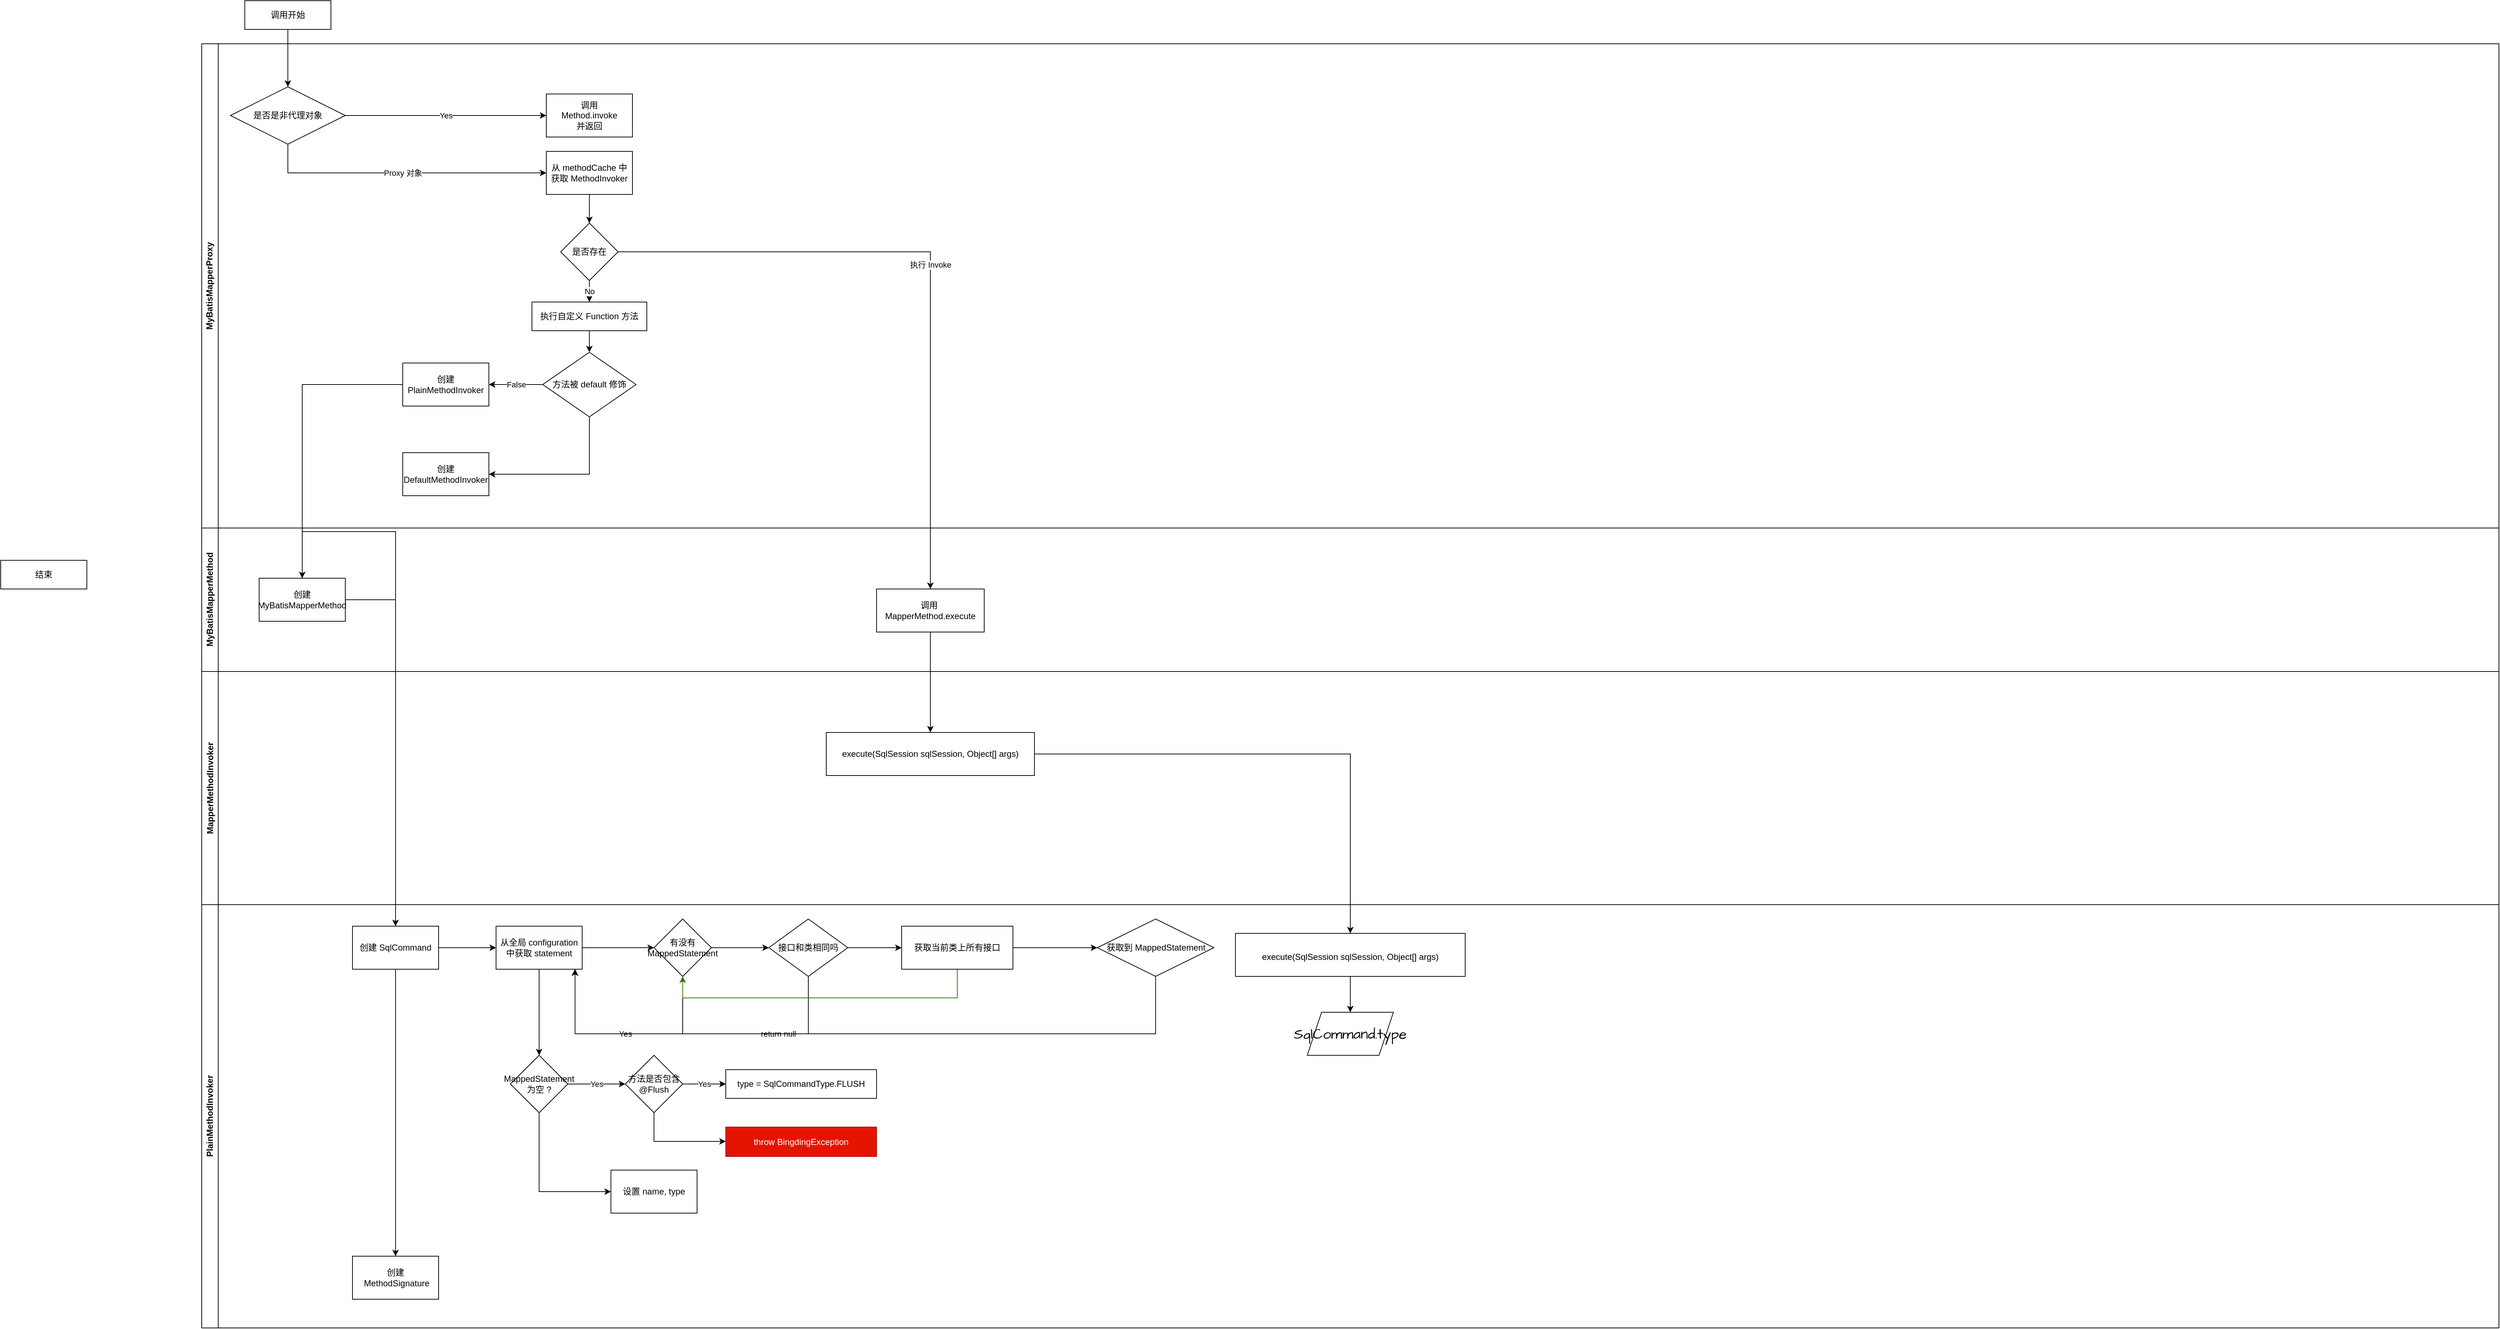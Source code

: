 <mxfile version="21.3.7" type="github">
  <diagram id="C5RBs43oDa-KdzZeNtuy" name="Page-1">
    <mxGraphModel dx="3521" dy="1545" grid="1" gridSize="10" guides="1" tooltips="1" connect="1" arrows="1" fold="1" page="1" pageScale="1" pageWidth="827" pageHeight="1169" math="0" shadow="0">
      <root>
        <mxCell id="WIyWlLk6GJQsqaUBKTNV-0" />
        <mxCell id="WIyWlLk6GJQsqaUBKTNV-1" parent="WIyWlLk6GJQsqaUBKTNV-0" />
        <mxCell id="FX1WW6UfW3RBcX6lJCIJ-9" value="" style="edgeStyle=orthogonalEdgeStyle;rounded=0;orthogonalLoop=1;jettySize=auto;html=1;" edge="1" parent="WIyWlLk6GJQsqaUBKTNV-1" source="WIyWlLk6GJQsqaUBKTNV-3" target="FX1WW6UfW3RBcX6lJCIJ-8">
          <mxGeometry relative="1" as="geometry" />
        </mxCell>
        <mxCell id="WIyWlLk6GJQsqaUBKTNV-3" value="调用开始" style="rounded=0;whiteSpace=wrap;html=1;fontSize=12;glass=0;strokeWidth=1;shadow=0;" parent="WIyWlLk6GJQsqaUBKTNV-1" vertex="1">
          <mxGeometry x="110" y="30" width="120" height="40" as="geometry" />
        </mxCell>
        <mxCell id="WIyWlLk6GJQsqaUBKTNV-11" value="结束" style="rounded=0;whiteSpace=wrap;html=1;fontSize=12;glass=0;strokeWidth=1;shadow=0;" parent="WIyWlLk6GJQsqaUBKTNV-1" vertex="1">
          <mxGeometry x="-230" y="810" width="120" height="40" as="geometry" />
        </mxCell>
        <mxCell id="FX1WW6UfW3RBcX6lJCIJ-4" value="MyBatisMapperProxy" style="swimlane;horizontal=0;whiteSpace=wrap;html=1;rounded=0;" vertex="1" parent="WIyWlLk6GJQsqaUBKTNV-1">
          <mxGeometry x="50" y="90" width="3200" height="675" as="geometry" />
        </mxCell>
        <mxCell id="FX1WW6UfW3RBcX6lJCIJ-11" value="Yes" style="edgeStyle=orthogonalEdgeStyle;rounded=0;orthogonalLoop=1;jettySize=auto;html=1;" edge="1" parent="FX1WW6UfW3RBcX6lJCIJ-4" source="FX1WW6UfW3RBcX6lJCIJ-8" target="FX1WW6UfW3RBcX6lJCIJ-10">
          <mxGeometry relative="1" as="geometry" />
        </mxCell>
        <mxCell id="FX1WW6UfW3RBcX6lJCIJ-13" value="Proxy 对象" style="edgeStyle=orthogonalEdgeStyle;rounded=0;orthogonalLoop=1;jettySize=auto;html=1;" edge="1" parent="FX1WW6UfW3RBcX6lJCIJ-4" source="FX1WW6UfW3RBcX6lJCIJ-8" target="FX1WW6UfW3RBcX6lJCIJ-12">
          <mxGeometry relative="1" as="geometry">
            <Array as="points">
              <mxPoint x="120" y="180" />
            </Array>
          </mxGeometry>
        </mxCell>
        <mxCell id="FX1WW6UfW3RBcX6lJCIJ-8" value="是否是非代理对象" style="rhombus;whiteSpace=wrap;html=1;rounded=0;glass=0;strokeWidth=1;shadow=0;" vertex="1" parent="FX1WW6UfW3RBcX6lJCIJ-4">
          <mxGeometry x="40" y="60" width="160" height="80" as="geometry" />
        </mxCell>
        <mxCell id="FX1WW6UfW3RBcX6lJCIJ-10" value="调用&lt;br&gt;Method.invoke&lt;br&gt;并返回" style="whiteSpace=wrap;html=1;rounded=0;glass=0;strokeWidth=1;shadow=0;" vertex="1" parent="FX1WW6UfW3RBcX6lJCIJ-4">
          <mxGeometry x="480" y="70" width="120" height="60" as="geometry" />
        </mxCell>
        <mxCell id="FX1WW6UfW3RBcX6lJCIJ-19" value="" style="edgeStyle=orthogonalEdgeStyle;rounded=0;orthogonalLoop=1;jettySize=auto;html=1;" edge="1" parent="FX1WW6UfW3RBcX6lJCIJ-4" source="FX1WW6UfW3RBcX6lJCIJ-12" target="FX1WW6UfW3RBcX6lJCIJ-18">
          <mxGeometry relative="1" as="geometry" />
        </mxCell>
        <mxCell id="FX1WW6UfW3RBcX6lJCIJ-12" value="从 methodCache 中&lt;br&gt;获取 MethodInvoker" style="whiteSpace=wrap;html=1;rounded=0;glass=0;strokeWidth=1;shadow=0;" vertex="1" parent="FX1WW6UfW3RBcX6lJCIJ-4">
          <mxGeometry x="480" y="150" width="120" height="60" as="geometry" />
        </mxCell>
        <mxCell id="FX1WW6UfW3RBcX6lJCIJ-18" value="是否存在" style="rhombus;whiteSpace=wrap;html=1;rounded=0;glass=0;strokeWidth=1;shadow=0;" vertex="1" parent="FX1WW6UfW3RBcX6lJCIJ-4">
          <mxGeometry x="500" y="250" width="80" height="80" as="geometry" />
        </mxCell>
        <mxCell id="FX1WW6UfW3RBcX6lJCIJ-32" value="False" style="edgeStyle=orthogonalEdgeStyle;rounded=0;orthogonalLoop=1;jettySize=auto;html=1;" edge="1" parent="FX1WW6UfW3RBcX6lJCIJ-4" source="FX1WW6UfW3RBcX6lJCIJ-29" target="FX1WW6UfW3RBcX6lJCIJ-31">
          <mxGeometry relative="1" as="geometry" />
        </mxCell>
        <mxCell id="FX1WW6UfW3RBcX6lJCIJ-29" value="方法被 default 修饰" style="rhombus;whiteSpace=wrap;html=1;rounded=0;glass=0;strokeWidth=1;shadow=0;" vertex="1" parent="FX1WW6UfW3RBcX6lJCIJ-4">
          <mxGeometry x="475" y="430" width="130" height="90" as="geometry" />
        </mxCell>
        <mxCell id="FX1WW6UfW3RBcX6lJCIJ-27" value="执行自定义 Function 方法" style="whiteSpace=wrap;html=1;rounded=0;glass=0;strokeWidth=1;shadow=0;" vertex="1" parent="FX1WW6UfW3RBcX6lJCIJ-4">
          <mxGeometry x="460" y="360" width="160" height="40" as="geometry" />
        </mxCell>
        <mxCell id="FX1WW6UfW3RBcX6lJCIJ-28" value="No" style="edgeStyle=orthogonalEdgeStyle;rounded=0;orthogonalLoop=1;jettySize=auto;html=1;" edge="1" parent="FX1WW6UfW3RBcX6lJCIJ-4" source="FX1WW6UfW3RBcX6lJCIJ-18" target="FX1WW6UfW3RBcX6lJCIJ-27">
          <mxGeometry relative="1" as="geometry" />
        </mxCell>
        <mxCell id="FX1WW6UfW3RBcX6lJCIJ-30" value="" style="edgeStyle=orthogonalEdgeStyle;rounded=0;orthogonalLoop=1;jettySize=auto;html=1;" edge="1" parent="FX1WW6UfW3RBcX6lJCIJ-4" source="FX1WW6UfW3RBcX6lJCIJ-27" target="FX1WW6UfW3RBcX6lJCIJ-29">
          <mxGeometry relative="1" as="geometry" />
        </mxCell>
        <mxCell id="FX1WW6UfW3RBcX6lJCIJ-31" value="创建&lt;br&gt;PlainMethodInvoker" style="whiteSpace=wrap;html=1;rounded=0;glass=0;strokeWidth=1;shadow=0;" vertex="1" parent="FX1WW6UfW3RBcX6lJCIJ-4">
          <mxGeometry x="280" y="445" width="120" height="60" as="geometry" />
        </mxCell>
        <mxCell id="FX1WW6UfW3RBcX6lJCIJ-72" value="创建 DefaultMethodInvoker" style="whiteSpace=wrap;html=1;rounded=0;glass=0;strokeWidth=1;shadow=0;" vertex="1" parent="FX1WW6UfW3RBcX6lJCIJ-4">
          <mxGeometry x="280" y="570" width="120" height="60" as="geometry" />
        </mxCell>
        <mxCell id="FX1WW6UfW3RBcX6lJCIJ-73" value="" style="edgeStyle=orthogonalEdgeStyle;rounded=0;orthogonalLoop=1;jettySize=auto;html=1;" edge="1" parent="FX1WW6UfW3RBcX6lJCIJ-4" source="FX1WW6UfW3RBcX6lJCIJ-29" target="FX1WW6UfW3RBcX6lJCIJ-72">
          <mxGeometry relative="1" as="geometry">
            <Array as="points">
              <mxPoint x="540" y="600" />
            </Array>
          </mxGeometry>
        </mxCell>
        <mxCell id="FX1WW6UfW3RBcX6lJCIJ-24" value="MapperMethodInvoker" style="swimlane;horizontal=0;whiteSpace=wrap;html=1;rounded=0;" vertex="1" parent="WIyWlLk6GJQsqaUBKTNV-1">
          <mxGeometry x="50" y="965" width="3200" height="325" as="geometry" />
        </mxCell>
        <mxCell id="FX1WW6UfW3RBcX6lJCIJ-25" value="execute(SqlSession sqlSession, Object[] args)" style="rounded=0;whiteSpace=wrap;html=1;" vertex="1" parent="FX1WW6UfW3RBcX6lJCIJ-24">
          <mxGeometry x="870" y="85" width="290" height="60" as="geometry" />
        </mxCell>
        <mxCell id="FX1WW6UfW3RBcX6lJCIJ-35" value="MyBatisMapperMethod" style="swimlane;horizontal=0;whiteSpace=wrap;html=1;rounded=0;" vertex="1" parent="WIyWlLk6GJQsqaUBKTNV-1">
          <mxGeometry x="50" y="765" width="3200" height="200" as="geometry" />
        </mxCell>
        <mxCell id="FX1WW6UfW3RBcX6lJCIJ-33" value="创建&lt;br&gt;MyBatisMapperMethod" style="whiteSpace=wrap;html=1;rounded=0;glass=0;strokeWidth=1;shadow=0;" vertex="1" parent="FX1WW6UfW3RBcX6lJCIJ-35">
          <mxGeometry x="80" y="70" width="120" height="60" as="geometry" />
        </mxCell>
        <mxCell id="FX1WW6UfW3RBcX6lJCIJ-74" value="调用&amp;nbsp; MapperMethod.execute" style="whiteSpace=wrap;html=1;rounded=0;glass=0;strokeWidth=1;shadow=0;" vertex="1" parent="FX1WW6UfW3RBcX6lJCIJ-35">
          <mxGeometry x="940" y="85" width="150" height="60" as="geometry" />
        </mxCell>
        <mxCell id="FX1WW6UfW3RBcX6lJCIJ-34" value="" style="edgeStyle=orthogonalEdgeStyle;rounded=0;orthogonalLoop=1;jettySize=auto;html=1;" edge="1" parent="WIyWlLk6GJQsqaUBKTNV-1" source="FX1WW6UfW3RBcX6lJCIJ-31" target="FX1WW6UfW3RBcX6lJCIJ-33">
          <mxGeometry relative="1" as="geometry" />
        </mxCell>
        <mxCell id="FX1WW6UfW3RBcX6lJCIJ-39" style="edgeStyle=orthogonalEdgeStyle;rounded=0;orthogonalLoop=1;jettySize=auto;html=1;" edge="1" parent="WIyWlLk6GJQsqaUBKTNV-1" source="FX1WW6UfW3RBcX6lJCIJ-33" target="FX1WW6UfW3RBcX6lJCIJ-38">
          <mxGeometry relative="1" as="geometry" />
        </mxCell>
        <mxCell id="FX1WW6UfW3RBcX6lJCIJ-71" value="" style="edgeStyle=orthogonalEdgeStyle;rounded=0;orthogonalLoop=1;jettySize=auto;html=1;" edge="1" parent="WIyWlLk6GJQsqaUBKTNV-1" source="FX1WW6UfW3RBcX6lJCIJ-33" target="FX1WW6UfW3RBcX6lJCIJ-70">
          <mxGeometry relative="1" as="geometry">
            <mxPoint x="250" y="850" as="sourcePoint" />
            <Array as="points">
              <mxPoint x="320" y="770" />
            </Array>
          </mxGeometry>
        </mxCell>
        <mxCell id="FX1WW6UfW3RBcX6lJCIJ-75" value="执行 Invoke" style="edgeStyle=orthogonalEdgeStyle;orthogonalLoop=1;jettySize=auto;html=1;exitX=1;exitY=0.5;exitDx=0;exitDy=0;rounded=0;" edge="1" parent="WIyWlLk6GJQsqaUBKTNV-1" source="FX1WW6UfW3RBcX6lJCIJ-18" target="FX1WW6UfW3RBcX6lJCIJ-74">
          <mxGeometry relative="1" as="geometry">
            <mxPoint x="620" y="380" as="sourcePoint" />
          </mxGeometry>
        </mxCell>
        <mxCell id="FX1WW6UfW3RBcX6lJCIJ-37" value="PlainMethodInvoker" style="swimlane;horizontal=0;whiteSpace=wrap;html=1;rounded=0;" vertex="1" parent="WIyWlLk6GJQsqaUBKTNV-1">
          <mxGeometry x="50" y="1290" width="3200" height="590" as="geometry" />
        </mxCell>
        <mxCell id="FX1WW6UfW3RBcX6lJCIJ-41" value="" style="edgeStyle=orthogonalEdgeStyle;rounded=0;orthogonalLoop=1;jettySize=auto;html=1;" edge="1" parent="FX1WW6UfW3RBcX6lJCIJ-37" source="FX1WW6UfW3RBcX6lJCIJ-38" target="FX1WW6UfW3RBcX6lJCIJ-40">
          <mxGeometry relative="1" as="geometry" />
        </mxCell>
        <mxCell id="FX1WW6UfW3RBcX6lJCIJ-38" value="创建 SqlCommand" style="rounded=0;whiteSpace=wrap;html=1;" vertex="1" parent="FX1WW6UfW3RBcX6lJCIJ-37">
          <mxGeometry x="210" y="30" width="120" height="60" as="geometry" />
        </mxCell>
        <mxCell id="FX1WW6UfW3RBcX6lJCIJ-43" value="" style="edgeStyle=orthogonalEdgeStyle;rounded=0;orthogonalLoop=1;jettySize=auto;html=1;" edge="1" parent="FX1WW6UfW3RBcX6lJCIJ-37" source="FX1WW6UfW3RBcX6lJCIJ-40" target="FX1WW6UfW3RBcX6lJCIJ-42">
          <mxGeometry relative="1" as="geometry" />
        </mxCell>
        <mxCell id="FX1WW6UfW3RBcX6lJCIJ-57" value="" style="edgeStyle=orthogonalEdgeStyle;rounded=0;orthogonalLoop=1;jettySize=auto;html=1;" edge="1" parent="FX1WW6UfW3RBcX6lJCIJ-37" source="FX1WW6UfW3RBcX6lJCIJ-40" target="FX1WW6UfW3RBcX6lJCIJ-56">
          <mxGeometry relative="1" as="geometry" />
        </mxCell>
        <mxCell id="FX1WW6UfW3RBcX6lJCIJ-40" value="从全局 configuration 中获取 statement" style="rounded=0;whiteSpace=wrap;html=1;" vertex="1" parent="FX1WW6UfW3RBcX6lJCIJ-37">
          <mxGeometry x="410" y="30" width="120" height="60" as="geometry" />
        </mxCell>
        <mxCell id="FX1WW6UfW3RBcX6lJCIJ-46" value="Yes" style="edgeStyle=orthogonalEdgeStyle;rounded=0;orthogonalLoop=1;jettySize=auto;html=1;" edge="1" parent="FX1WW6UfW3RBcX6lJCIJ-37" source="FX1WW6UfW3RBcX6lJCIJ-42">
          <mxGeometry relative="1" as="geometry">
            <mxPoint x="520" y="90" as="targetPoint" />
            <Array as="points">
              <mxPoint x="670" y="180" />
              <mxPoint x="520" y="180" />
              <mxPoint x="520" y="90" />
            </Array>
          </mxGeometry>
        </mxCell>
        <mxCell id="FX1WW6UfW3RBcX6lJCIJ-48" value="" style="edgeStyle=orthogonalEdgeStyle;rounded=0;orthogonalLoop=1;jettySize=auto;html=1;" edge="1" parent="FX1WW6UfW3RBcX6lJCIJ-37" source="FX1WW6UfW3RBcX6lJCIJ-42" target="FX1WW6UfW3RBcX6lJCIJ-47">
          <mxGeometry relative="1" as="geometry" />
        </mxCell>
        <mxCell id="FX1WW6UfW3RBcX6lJCIJ-42" value="有没有&lt;br&gt;MappedStatement" style="rhombus;whiteSpace=wrap;html=1;rounded=0;" vertex="1" parent="FX1WW6UfW3RBcX6lJCIJ-37">
          <mxGeometry x="630" y="20" width="80" height="80" as="geometry" />
        </mxCell>
        <mxCell id="FX1WW6UfW3RBcX6lJCIJ-49" value="return null" style="edgeStyle=orthogonalEdgeStyle;rounded=0;orthogonalLoop=1;jettySize=auto;html=1;" edge="1" parent="FX1WW6UfW3RBcX6lJCIJ-37" source="FX1WW6UfW3RBcX6lJCIJ-47" target="FX1WW6UfW3RBcX6lJCIJ-40">
          <mxGeometry x="-0.506" relative="1" as="geometry">
            <Array as="points">
              <mxPoint x="845" y="180" />
              <mxPoint x="520" y="180" />
            </Array>
            <mxPoint as="offset" />
          </mxGeometry>
        </mxCell>
        <mxCell id="FX1WW6UfW3RBcX6lJCIJ-51" value="" style="edgeStyle=orthogonalEdgeStyle;rounded=0;orthogonalLoop=1;jettySize=auto;html=1;" edge="1" parent="FX1WW6UfW3RBcX6lJCIJ-37" source="FX1WW6UfW3RBcX6lJCIJ-47" target="FX1WW6UfW3RBcX6lJCIJ-50">
          <mxGeometry relative="1" as="geometry" />
        </mxCell>
        <mxCell id="FX1WW6UfW3RBcX6lJCIJ-47" value="接口和类相同吗" style="rhombus;whiteSpace=wrap;html=1;rounded=0;" vertex="1" parent="FX1WW6UfW3RBcX6lJCIJ-37">
          <mxGeometry x="790" y="20" width="110" height="80" as="geometry" />
        </mxCell>
        <mxCell id="FX1WW6UfW3RBcX6lJCIJ-52" style="edgeStyle=orthogonalEdgeStyle;rounded=0;orthogonalLoop=1;jettySize=auto;html=1;fillColor=#60a917;strokeColor=#2D7600;" edge="1" parent="FX1WW6UfW3RBcX6lJCIJ-37" source="FX1WW6UfW3RBcX6lJCIJ-50" target="FX1WW6UfW3RBcX6lJCIJ-42">
          <mxGeometry relative="1" as="geometry">
            <Array as="points">
              <mxPoint x="1052" y="130" />
              <mxPoint x="670" y="130" />
            </Array>
          </mxGeometry>
        </mxCell>
        <mxCell id="FX1WW6UfW3RBcX6lJCIJ-54" value="" style="edgeStyle=orthogonalEdgeStyle;rounded=0;orthogonalLoop=1;jettySize=auto;html=1;" edge="1" parent="FX1WW6UfW3RBcX6lJCIJ-37" source="FX1WW6UfW3RBcX6lJCIJ-50" target="FX1WW6UfW3RBcX6lJCIJ-53">
          <mxGeometry relative="1" as="geometry" />
        </mxCell>
        <mxCell id="FX1WW6UfW3RBcX6lJCIJ-50" value="获取当前类上所有接口" style="whiteSpace=wrap;html=1;rounded=0;" vertex="1" parent="FX1WW6UfW3RBcX6lJCIJ-37">
          <mxGeometry x="975" y="30" width="155" height="60" as="geometry" />
        </mxCell>
        <mxCell id="FX1WW6UfW3RBcX6lJCIJ-55" style="edgeStyle=orthogonalEdgeStyle;rounded=0;orthogonalLoop=1;jettySize=auto;html=1;" edge="1" parent="FX1WW6UfW3RBcX6lJCIJ-37" source="FX1WW6UfW3RBcX6lJCIJ-53">
          <mxGeometry relative="1" as="geometry">
            <mxPoint x="520" y="90" as="targetPoint" />
            <Array as="points">
              <mxPoint x="1329" y="180" />
              <mxPoint x="520" y="180" />
              <mxPoint x="520" y="90" />
            </Array>
          </mxGeometry>
        </mxCell>
        <mxCell id="FX1WW6UfW3RBcX6lJCIJ-53" value="获取到 MappedStatement" style="rhombus;whiteSpace=wrap;html=1;rounded=0;" vertex="1" parent="FX1WW6UfW3RBcX6lJCIJ-37">
          <mxGeometry x="1247.5" y="20" width="162.5" height="80" as="geometry" />
        </mxCell>
        <mxCell id="FX1WW6UfW3RBcX6lJCIJ-62" value="Yes" style="edgeStyle=orthogonalEdgeStyle;rounded=0;orthogonalLoop=1;jettySize=auto;html=1;" edge="1" parent="FX1WW6UfW3RBcX6lJCIJ-37" source="FX1WW6UfW3RBcX6lJCIJ-56" target="FX1WW6UfW3RBcX6lJCIJ-61">
          <mxGeometry relative="1" as="geometry" />
        </mxCell>
        <mxCell id="FX1WW6UfW3RBcX6lJCIJ-64" value="" style="edgeStyle=orthogonalEdgeStyle;rounded=0;orthogonalLoop=1;jettySize=auto;html=1;" edge="1" parent="FX1WW6UfW3RBcX6lJCIJ-37" source="FX1WW6UfW3RBcX6lJCIJ-56" target="FX1WW6UfW3RBcX6lJCIJ-63">
          <mxGeometry relative="1" as="geometry">
            <Array as="points">
              <mxPoint x="470" y="400" />
            </Array>
          </mxGeometry>
        </mxCell>
        <mxCell id="FX1WW6UfW3RBcX6lJCIJ-56" value="MappedStatement&lt;br&gt;为空 ?" style="rhombus;whiteSpace=wrap;html=1;rounded=0;" vertex="1" parent="FX1WW6UfW3RBcX6lJCIJ-37">
          <mxGeometry x="430" y="210" width="80" height="80" as="geometry" />
        </mxCell>
        <mxCell id="FX1WW6UfW3RBcX6lJCIJ-66" value="Yes" style="edgeStyle=orthogonalEdgeStyle;rounded=0;orthogonalLoop=1;jettySize=auto;html=1;" edge="1" parent="FX1WW6UfW3RBcX6lJCIJ-37" source="FX1WW6UfW3RBcX6lJCIJ-61" target="FX1WW6UfW3RBcX6lJCIJ-65">
          <mxGeometry relative="1" as="geometry" />
        </mxCell>
        <mxCell id="FX1WW6UfW3RBcX6lJCIJ-69" value="" style="edgeStyle=orthogonalEdgeStyle;rounded=0;orthogonalLoop=1;jettySize=auto;html=1;" edge="1" parent="FX1WW6UfW3RBcX6lJCIJ-37" source="FX1WW6UfW3RBcX6lJCIJ-61" target="FX1WW6UfW3RBcX6lJCIJ-68">
          <mxGeometry relative="1" as="geometry">
            <Array as="points">
              <mxPoint x="630" y="330" />
            </Array>
          </mxGeometry>
        </mxCell>
        <mxCell id="FX1WW6UfW3RBcX6lJCIJ-61" value="方法是否包含&lt;br&gt;@Flush" style="rhombus;whiteSpace=wrap;html=1;rounded=0;" vertex="1" parent="FX1WW6UfW3RBcX6lJCIJ-37">
          <mxGeometry x="590" y="210" width="80" height="80" as="geometry" />
        </mxCell>
        <mxCell id="FX1WW6UfW3RBcX6lJCIJ-63" value="设置 name, type" style="whiteSpace=wrap;html=1;rounded=0;" vertex="1" parent="FX1WW6UfW3RBcX6lJCIJ-37">
          <mxGeometry x="570" y="370" width="120" height="60" as="geometry" />
        </mxCell>
        <mxCell id="FX1WW6UfW3RBcX6lJCIJ-65" value="type = SqlCommandType.FLUSH" style="whiteSpace=wrap;html=1;rounded=0;" vertex="1" parent="FX1WW6UfW3RBcX6lJCIJ-37">
          <mxGeometry x="730" y="230" width="210" height="40" as="geometry" />
        </mxCell>
        <mxCell id="FX1WW6UfW3RBcX6lJCIJ-68" value="throw BingdingException" style="whiteSpace=wrap;html=1;rounded=0;fillColor=#e51400;fontColor=#ffffff;strokeColor=#B20000;" vertex="1" parent="FX1WW6UfW3RBcX6lJCIJ-37">
          <mxGeometry x="730" y="310" width="210" height="41" as="geometry" />
        </mxCell>
        <mxCell id="FX1WW6UfW3RBcX6lJCIJ-70" value="创建&lt;br&gt;&amp;nbsp;MethodSignature" style="whiteSpace=wrap;html=1;rounded=0;glass=0;strokeWidth=1;shadow=0;" vertex="1" parent="FX1WW6UfW3RBcX6lJCIJ-37">
          <mxGeometry x="210" y="490" width="120" height="60" as="geometry" />
        </mxCell>
        <mxCell id="FX1WW6UfW3RBcX6lJCIJ-84" style="edgeStyle=orthogonalEdgeStyle;rounded=0;hachureGap=4;orthogonalLoop=1;jettySize=auto;html=1;fontFamily=Architects Daughter;fontSource=https%3A%2F%2Ffonts.googleapis.com%2Fcss%3Ffamily%3DArchitects%2BDaughter;fontSize=16;" edge="1" parent="FX1WW6UfW3RBcX6lJCIJ-37" source="FX1WW6UfW3RBcX6lJCIJ-78" target="FX1WW6UfW3RBcX6lJCIJ-83">
          <mxGeometry relative="1" as="geometry" />
        </mxCell>
        <mxCell id="FX1WW6UfW3RBcX6lJCIJ-78" value="&lt;span style=&quot;color: rgb(0, 0, 0); font-family: Helvetica; font-size: 12px; font-style: normal; font-variant-ligatures: normal; font-variant-caps: normal; font-weight: 400; letter-spacing: normal; orphans: 2; text-align: center; text-indent: 0px; text-transform: none; widows: 2; word-spacing: 0px; -webkit-text-stroke-width: 0px; background-color: rgb(251, 251, 251); text-decoration-thickness: initial; text-decoration-style: initial; text-decoration-color: initial; float: none; display: inline !important;&quot;&gt;execute(SqlSession sqlSession, Object[] args)&lt;/span&gt;" style="whiteSpace=wrap;html=1;rounded=0;hachureGap=4;fontFamily=Architects Daughter;fontSource=https%3A%2F%2Ffonts.googleapis.com%2Fcss%3Ffamily%3DArchitects%2BDaughter;fontSize=20;" vertex="1" parent="FX1WW6UfW3RBcX6lJCIJ-37">
          <mxGeometry x="1440" y="40" width="320" height="60" as="geometry" />
        </mxCell>
        <mxCell id="FX1WW6UfW3RBcX6lJCIJ-83" value="SqlCommand.type" style="shape=parallelogram;perimeter=parallelogramPerimeter;whiteSpace=wrap;html=1;fixedSize=1;hachureGap=4;fontFamily=Architects Daughter;fontSource=https%3A%2F%2Ffonts.googleapis.com%2Fcss%3Ffamily%3DArchitects%2BDaughter;fontSize=20;rounded=0;" vertex="1" parent="FX1WW6UfW3RBcX6lJCIJ-37">
          <mxGeometry x="1540" y="150" width="120" height="60" as="geometry" />
        </mxCell>
        <mxCell id="FX1WW6UfW3RBcX6lJCIJ-77" style="edgeStyle=orthogonalEdgeStyle;rounded=0;hachureGap=4;orthogonalLoop=1;jettySize=auto;html=1;fontFamily=Architects Daughter;fontSource=https%3A%2F%2Ffonts.googleapis.com%2Fcss%3Ffamily%3DArchitects%2BDaughter;fontSize=16;" edge="1" parent="WIyWlLk6GJQsqaUBKTNV-1" source="FX1WW6UfW3RBcX6lJCIJ-74" target="FX1WW6UfW3RBcX6lJCIJ-25">
          <mxGeometry relative="1" as="geometry" />
        </mxCell>
        <mxCell id="FX1WW6UfW3RBcX6lJCIJ-79" value="" style="edgeStyle=orthogonalEdgeStyle;rounded=0;hachureGap=4;orthogonalLoop=1;jettySize=auto;html=1;fontFamily=Architects Daughter;fontSource=https%3A%2F%2Ffonts.googleapis.com%2Fcss%3Ffamily%3DArchitects%2BDaughter;fontSize=16;" edge="1" parent="WIyWlLk6GJQsqaUBKTNV-1" source="FX1WW6UfW3RBcX6lJCIJ-25" target="FX1WW6UfW3RBcX6lJCIJ-78">
          <mxGeometry relative="1" as="geometry" />
        </mxCell>
      </root>
    </mxGraphModel>
  </diagram>
</mxfile>
